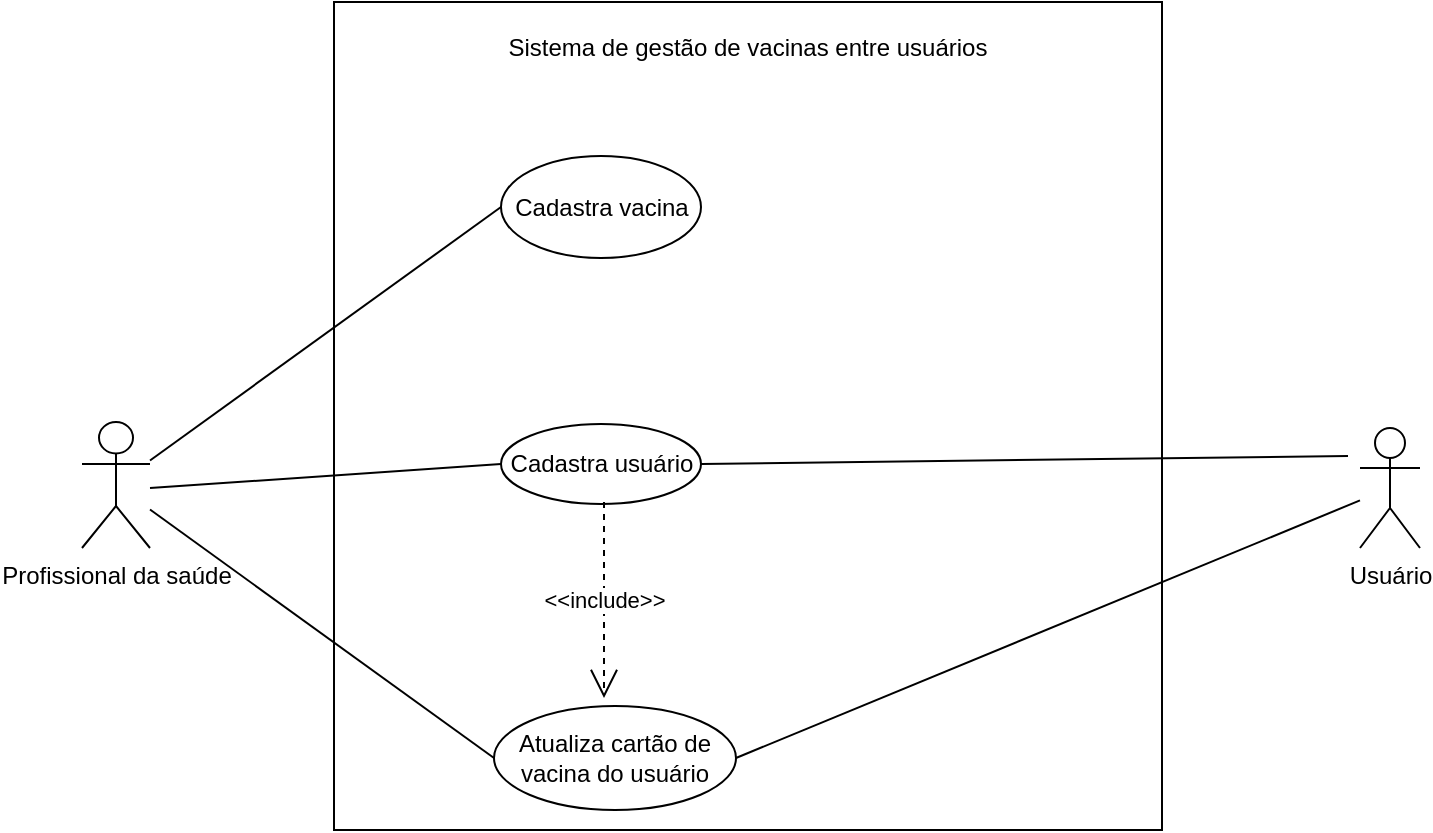 <mxfile version="26.0.14">
  <diagram name="Página-1" id="ABBewzQh3SUwvmwRqsUn">
    <mxGraphModel dx="2492" dy="1656" grid="0" gridSize="10" guides="1" tooltips="1" connect="1" arrows="1" fold="1" page="1" pageScale="1" pageWidth="827" pageHeight="1169" math="0" shadow="0">
      <root>
        <mxCell id="0" />
        <mxCell id="1" parent="0" />
        <mxCell id="2eiazvORfNVIWzaz2Htl-2" value="" style="whiteSpace=wrap;html=1;aspect=fixed;" vertex="1" parent="1">
          <mxGeometry x="-669" y="-1129" width="414" height="414" as="geometry" />
        </mxCell>
        <mxCell id="2eiazvORfNVIWzaz2Htl-6" value="Cadastra usuário" style="ellipse;whiteSpace=wrap;html=1;align=center;" vertex="1" parent="1">
          <mxGeometry x="-585.5" y="-918" width="100" height="40" as="geometry" />
        </mxCell>
        <mxCell id="2eiazvORfNVIWzaz2Htl-8" value="Cadastra vacina" style="ellipse;whiteSpace=wrap;html=1;align=center;" vertex="1" parent="1">
          <mxGeometry x="-585.5" y="-1052" width="100" height="51" as="geometry" />
        </mxCell>
        <mxCell id="2eiazvORfNVIWzaz2Htl-9" value="Atualiza cartão de vacina do usuário" style="ellipse;whiteSpace=wrap;html=1;align=center;" vertex="1" parent="1">
          <mxGeometry x="-589" y="-777" width="121" height="52" as="geometry" />
        </mxCell>
        <mxCell id="2eiazvORfNVIWzaz2Htl-14" value="" style="endArrow=none;html=1;rounded=0;entryX=0;entryY=0.5;entryDx=0;entryDy=0;" edge="1" parent="1" target="2eiazvORfNVIWzaz2Htl-6">
          <mxGeometry width="50" height="50" relative="1" as="geometry">
            <mxPoint x="-761" y="-886" as="sourcePoint" />
            <mxPoint x="-718" y="-963" as="targetPoint" />
          </mxGeometry>
        </mxCell>
        <mxCell id="2eiazvORfNVIWzaz2Htl-15" value="" style="endArrow=none;html=1;rounded=0;entryX=0;entryY=0.5;entryDx=0;entryDy=0;" edge="1" parent="1" source="2eiazvORfNVIWzaz2Htl-5" target="2eiazvORfNVIWzaz2Htl-8">
          <mxGeometry width="50" height="50" relative="1" as="geometry">
            <mxPoint x="-765" y="-909" as="sourcePoint" />
            <mxPoint x="-536" y="-1025" as="targetPoint" />
          </mxGeometry>
        </mxCell>
        <mxCell id="2eiazvORfNVIWzaz2Htl-16" value="" style="endArrow=none;html=1;rounded=0;entryX=0;entryY=0.5;entryDx=0;entryDy=0;" edge="1" parent="1" source="2eiazvORfNVIWzaz2Htl-5" target="2eiazvORfNVIWzaz2Htl-9">
          <mxGeometry width="50" height="50" relative="1" as="geometry">
            <mxPoint x="-758" y="-903" as="sourcePoint" />
            <mxPoint x="-536" y="-1025" as="targetPoint" />
          </mxGeometry>
        </mxCell>
        <mxCell id="2eiazvORfNVIWzaz2Htl-17" value="Sistema de gestão de vacinas entre usuários" style="text;html=1;align=center;verticalAlign=middle;whiteSpace=wrap;rounded=0;" vertex="1" parent="1">
          <mxGeometry x="-606" y="-1121" width="288" height="30" as="geometry" />
        </mxCell>
        <mxCell id="2eiazvORfNVIWzaz2Htl-5" value="Profissional da saúde" style="shape=umlActor;verticalLabelPosition=bottom;verticalAlign=top;html=1;outlineConnect=0;" vertex="1" parent="1">
          <mxGeometry x="-795" y="-919" width="34" height="63" as="geometry" />
        </mxCell>
        <mxCell id="2eiazvORfNVIWzaz2Htl-20" value="&amp;lt;&amp;lt;include&amp;gt;&amp;gt;" style="endArrow=open;endSize=12;dashed=1;html=1;rounded=0;" edge="1" parent="1">
          <mxGeometry width="160" relative="1" as="geometry">
            <mxPoint x="-534" y="-879" as="sourcePoint" />
            <mxPoint x="-534" y="-781" as="targetPoint" />
          </mxGeometry>
        </mxCell>
        <mxCell id="2eiazvORfNVIWzaz2Htl-22" value="Usuário" style="shape=umlActor;verticalLabelPosition=bottom;verticalAlign=top;html=1;outlineConnect=0;" vertex="1" parent="1">
          <mxGeometry x="-156" y="-916" width="30" height="60" as="geometry" />
        </mxCell>
        <mxCell id="2eiazvORfNVIWzaz2Htl-24" value="" style="endArrow=none;html=1;rounded=0;exitX=1;exitY=0.5;exitDx=0;exitDy=0;" edge="1" parent="1" source="2eiazvORfNVIWzaz2Htl-6">
          <mxGeometry width="50" height="50" relative="1" as="geometry">
            <mxPoint x="-323" y="-790" as="sourcePoint" />
            <mxPoint x="-162" y="-902" as="targetPoint" />
          </mxGeometry>
        </mxCell>
        <mxCell id="2eiazvORfNVIWzaz2Htl-26" value="" style="endArrow=none;html=1;rounded=0;exitX=1;exitY=0.5;exitDx=0;exitDy=0;" edge="1" parent="1" source="2eiazvORfNVIWzaz2Htl-9" target="2eiazvORfNVIWzaz2Htl-22">
          <mxGeometry width="50" height="50" relative="1" as="geometry">
            <mxPoint x="-475" y="-888" as="sourcePoint" />
            <mxPoint x="-169" y="-856" as="targetPoint" />
          </mxGeometry>
        </mxCell>
      </root>
    </mxGraphModel>
  </diagram>
</mxfile>
